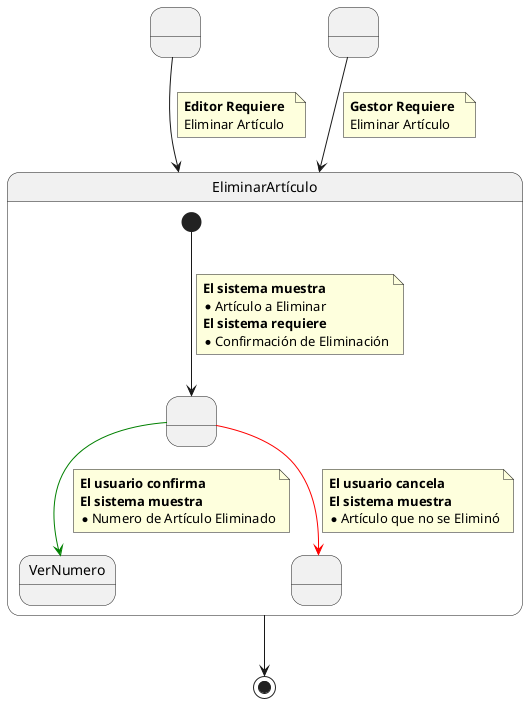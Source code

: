 @startuml Detalle Caso de Uso Eliminar Artículo

State  " " as vacio4  
State  " " as vacio5 

State EliminarArtículo {

    State  " " as vacio1  
    State  "VerNumero" as vacio2  
    State  " " as vacio3 

    [*] ---> vacio1
    note on link
        **El sistema muestra **
        *Artículo a Eliminar
        **El sistema requiere **
        * Confirmación de Eliminación
    end note

    vacio1 -[#Green]-> vacio2
    note on link
        **El usuario confirma**
        **El sistema muestra**
        *Numero de Artículo Eliminado
    end note

    vacio1 -[#Red]-> vacio3
    note on link
        **El usuario cancela**
        **El sistema muestra **
        *Artículo que no se Eliminó
    end note


}

vacio4 --> EliminarArtículo
note on link
    **Editor Requiere ** 
    Eliminar Artículo
end note
vacio5 --> EliminarArtículo
note on link
    **Gestor Requiere ** 
    Eliminar Artículo
end note

EliminarArtículo --> [*]

@enduml